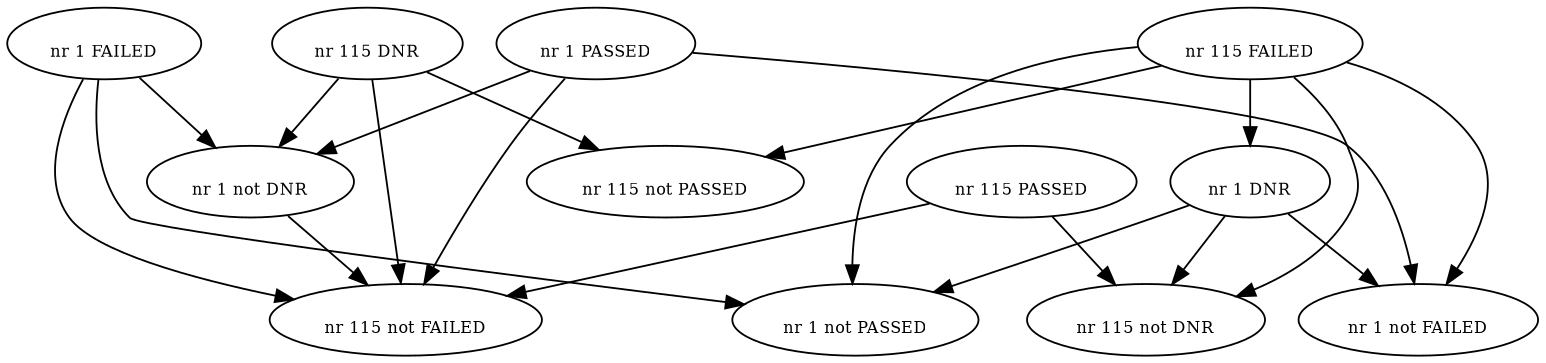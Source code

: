 digraph testgraph { fontsize="9" 
size="10.3,7.7"; ratio=compress
node [fontsize="9"] 
edge [fontsize="9"]N12 [label="\nnr 1 not DNR"]
N11 [label="\nnr 1 DNR"]
N10 [label="\nnr 1 not FAILED"]
N9 [label="\nnr 1 FAILED"]
N8 [label="\nnr 1 not PASSED"]
N7 [label="\nnr 1 PASSED"]
N6 [label="\nnr 115 not DNR"]
N5 [label="\nnr 115 DNR"]
N4 [label="\nnr 115 not FAILED"]
N3 [label="\nnr 115 FAILED"]
N2 [label="\nnr 115 not PASSED"]
N1 [label="\nnr 115 PASSED"]
N12 -> N4 
N11 -> N10 
N11 -> N8 
N11 -> N6 
N9 -> N12 
N9 -> N8 
N9 -> N4 
N7 -> N12 
N7 -> N10 
N7 -> N4 
N5 -> N12 
N5 -> N4 
N5 -> N2 
N3 -> N11 
N3 -> N10 
N3 -> N8 
N3 -> N6 
N3 -> N2 
N1 -> N6 
N1 -> N4 
}